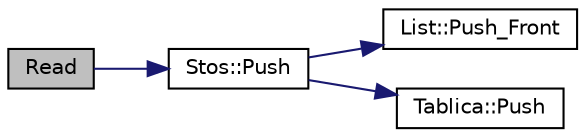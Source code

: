 digraph "Read"
{
  edge [fontname="Helvetica",fontsize="10",labelfontname="Helvetica",labelfontsize="10"];
  node [fontname="Helvetica",fontsize="10",shape=record];
  rankdir="LR";
  Node1 [label="Read",height=0.2,width=0.4,color="black", fillcolor="grey75", style="filled" fontcolor="black"];
  Node1 -> Node2 [color="midnightblue",fontsize="10",style="solid"];
  Node2 [label="Stos::Push",height=0.2,width=0.4,color="black", fillcolor="white", style="filled",URL="$class_stos.html#af8c0c485dceb28e986cdc93e933ec365"];
  Node2 -> Node3 [color="midnightblue",fontsize="10",style="solid"];
  Node3 [label="List::Push_Front",height=0.2,width=0.4,color="black", fillcolor="white", style="filled",URL="$class_list.html#a31fbd443a2454901d82e4baa1732fe62"];
  Node2 -> Node4 [color="midnightblue",fontsize="10",style="solid"];
  Node4 [label="Tablica::Push",height=0.2,width=0.4,color="black", fillcolor="white", style="filled",URL="$class_tablica.html#ae1af903a66629cd0d522eb9f2fd13116"];
}
